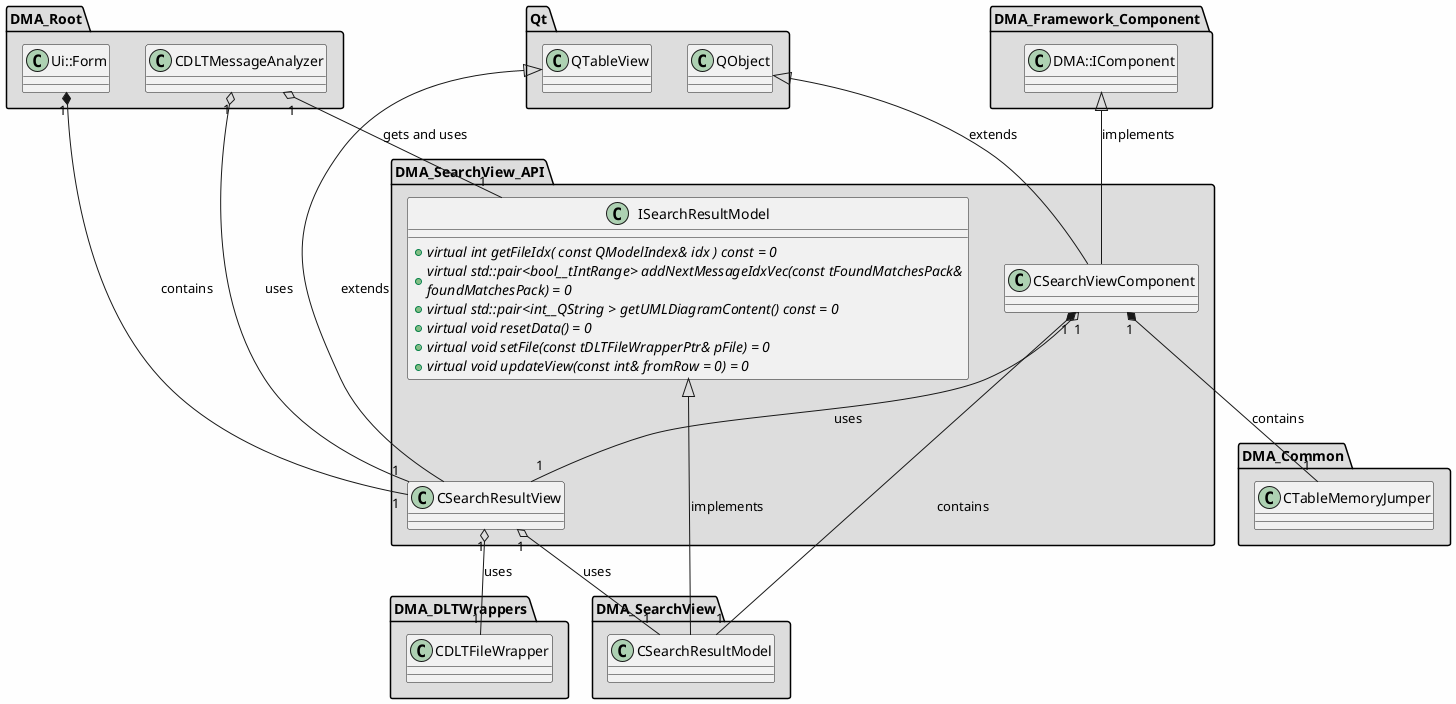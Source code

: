 
@startuml

skinparam backgroundColor #FEFEFE
skinparam wrapWidth 600
package "DMA_Common" #DDDDDD
{

class "CTableMemoryJumper"
{
}

}

package "DMA_DLTWrappers" #DDDDDD
{

class "CDLTFileWrapper"
{
}

}

package "DMA_Framework_Component" #DDDDDD
{

class "DMA::IComponent"
{
}

}

package "DMA_Root" #DDDDDD
{

class "CDLTMessageAnalyzer"
{
}

class "Ui::Form"
{
}

}

package "DMA_SearchView" #DDDDDD
{

class "CSearchResultModel"
{
}

}

package "DMA_SearchView_API" #DDDDDD
{

class "CSearchResultView"
{
}

class "CSearchViewComponent"
{
}

class "ISearchResultModel"
{
    + {abstract} virtual int getFileIdx( const QModelIndex& idx ) const = 0
    + {abstract} virtual std::pair<bool__tIntRange> addNextMessageIdxVec(const tFoundMatchesPack& foundMatchesPack) = 0
    + {abstract} virtual std::pair<int__QString > getUMLDiagramContent() const = 0
    + {abstract} virtual void resetData() = 0
    + {abstract} virtual void setFile(const tDLTFileWrapperPtr& pFile) = 0
    + {abstract} virtual void updateView(const int& fromRow = 0) = 0
}

}

package "Qt" #DDDDDD
{

class "QObject"
{
}

class "QTableView"
{
}

}

'====================Inheritance section====================
ISearchResultModel <|-- CSearchResultModel : implements
QTableView <|-- CSearchResultView : extends
DMA::IComponent <|-- CSearchViewComponent : implements
QObject <|-- CSearchViewComponent : extends

'====================Dependencies section====================
CDLTMessageAnalyzer "1" o-- "1" CSearchResultView : uses
CDLTMessageAnalyzer "1" o-- "1" ISearchResultModel : gets and uses
Ui::Form "1" *-- "1" CSearchResultView : contains
CSearchResultView "1" o-- "1" CDLTFileWrapper : uses
CSearchResultView "1" o-- "1" CSearchResultModel : uses
CSearchViewComponent "1" *-- "1" CSearchResultModel : contains
CSearchViewComponent "1" o-- "1" CSearchResultView : uses
CSearchViewComponent "1" *-- "1" CTableMemoryJumper : contains

@enduml